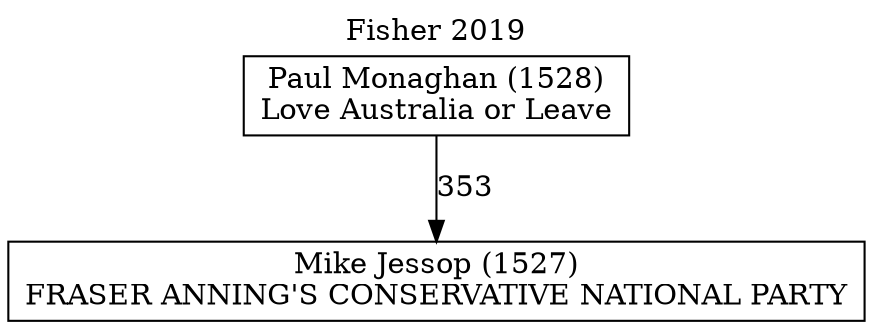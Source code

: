 // House preference flow
digraph "Mike Jessop (1527)_Fisher_2019" {
	graph [label="Fisher 2019" labelloc=t mclimit=10]
	node [shape=box]
	"Mike Jessop (1527)" [label="Mike Jessop (1527)
FRASER ANNING'S CONSERVATIVE NATIONAL PARTY"]
	"Paul Monaghan (1528)" [label="Paul Monaghan (1528)
Love Australia or Leave"]
	"Paul Monaghan (1528)" -> "Mike Jessop (1527)" [label=353]
}
